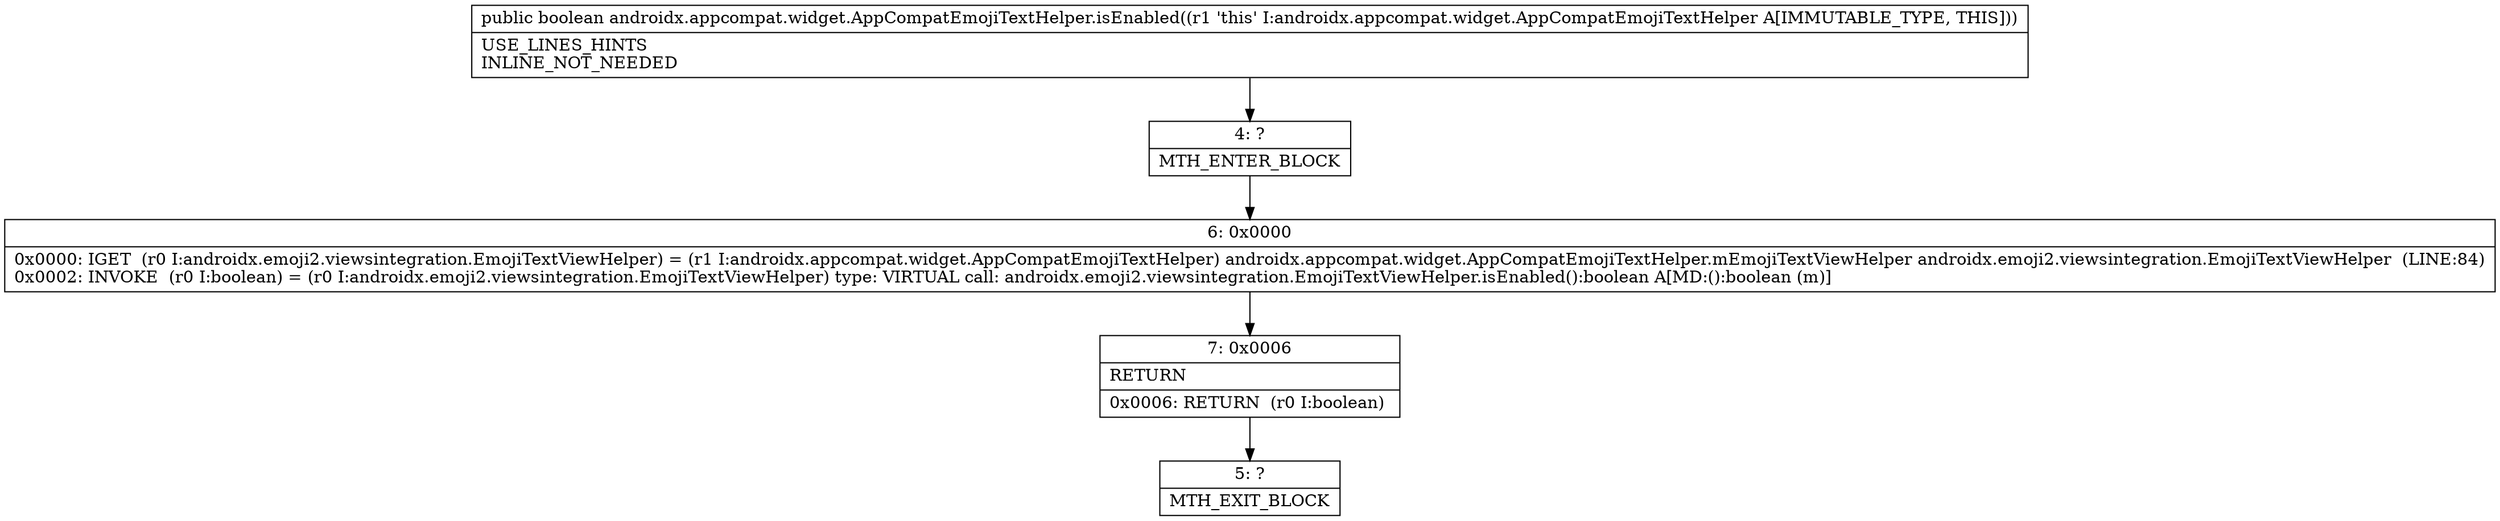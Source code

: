 digraph "CFG forandroidx.appcompat.widget.AppCompatEmojiTextHelper.isEnabled()Z" {
Node_4 [shape=record,label="{4\:\ ?|MTH_ENTER_BLOCK\l}"];
Node_6 [shape=record,label="{6\:\ 0x0000|0x0000: IGET  (r0 I:androidx.emoji2.viewsintegration.EmojiTextViewHelper) = (r1 I:androidx.appcompat.widget.AppCompatEmojiTextHelper) androidx.appcompat.widget.AppCompatEmojiTextHelper.mEmojiTextViewHelper androidx.emoji2.viewsintegration.EmojiTextViewHelper  (LINE:84)\l0x0002: INVOKE  (r0 I:boolean) = (r0 I:androidx.emoji2.viewsintegration.EmojiTextViewHelper) type: VIRTUAL call: androidx.emoji2.viewsintegration.EmojiTextViewHelper.isEnabled():boolean A[MD:():boolean (m)]\l}"];
Node_7 [shape=record,label="{7\:\ 0x0006|RETURN\l|0x0006: RETURN  (r0 I:boolean) \l}"];
Node_5 [shape=record,label="{5\:\ ?|MTH_EXIT_BLOCK\l}"];
MethodNode[shape=record,label="{public boolean androidx.appcompat.widget.AppCompatEmojiTextHelper.isEnabled((r1 'this' I:androidx.appcompat.widget.AppCompatEmojiTextHelper A[IMMUTABLE_TYPE, THIS]))  | USE_LINES_HINTS\lINLINE_NOT_NEEDED\l}"];
MethodNode -> Node_4;Node_4 -> Node_6;
Node_6 -> Node_7;
Node_7 -> Node_5;
}

